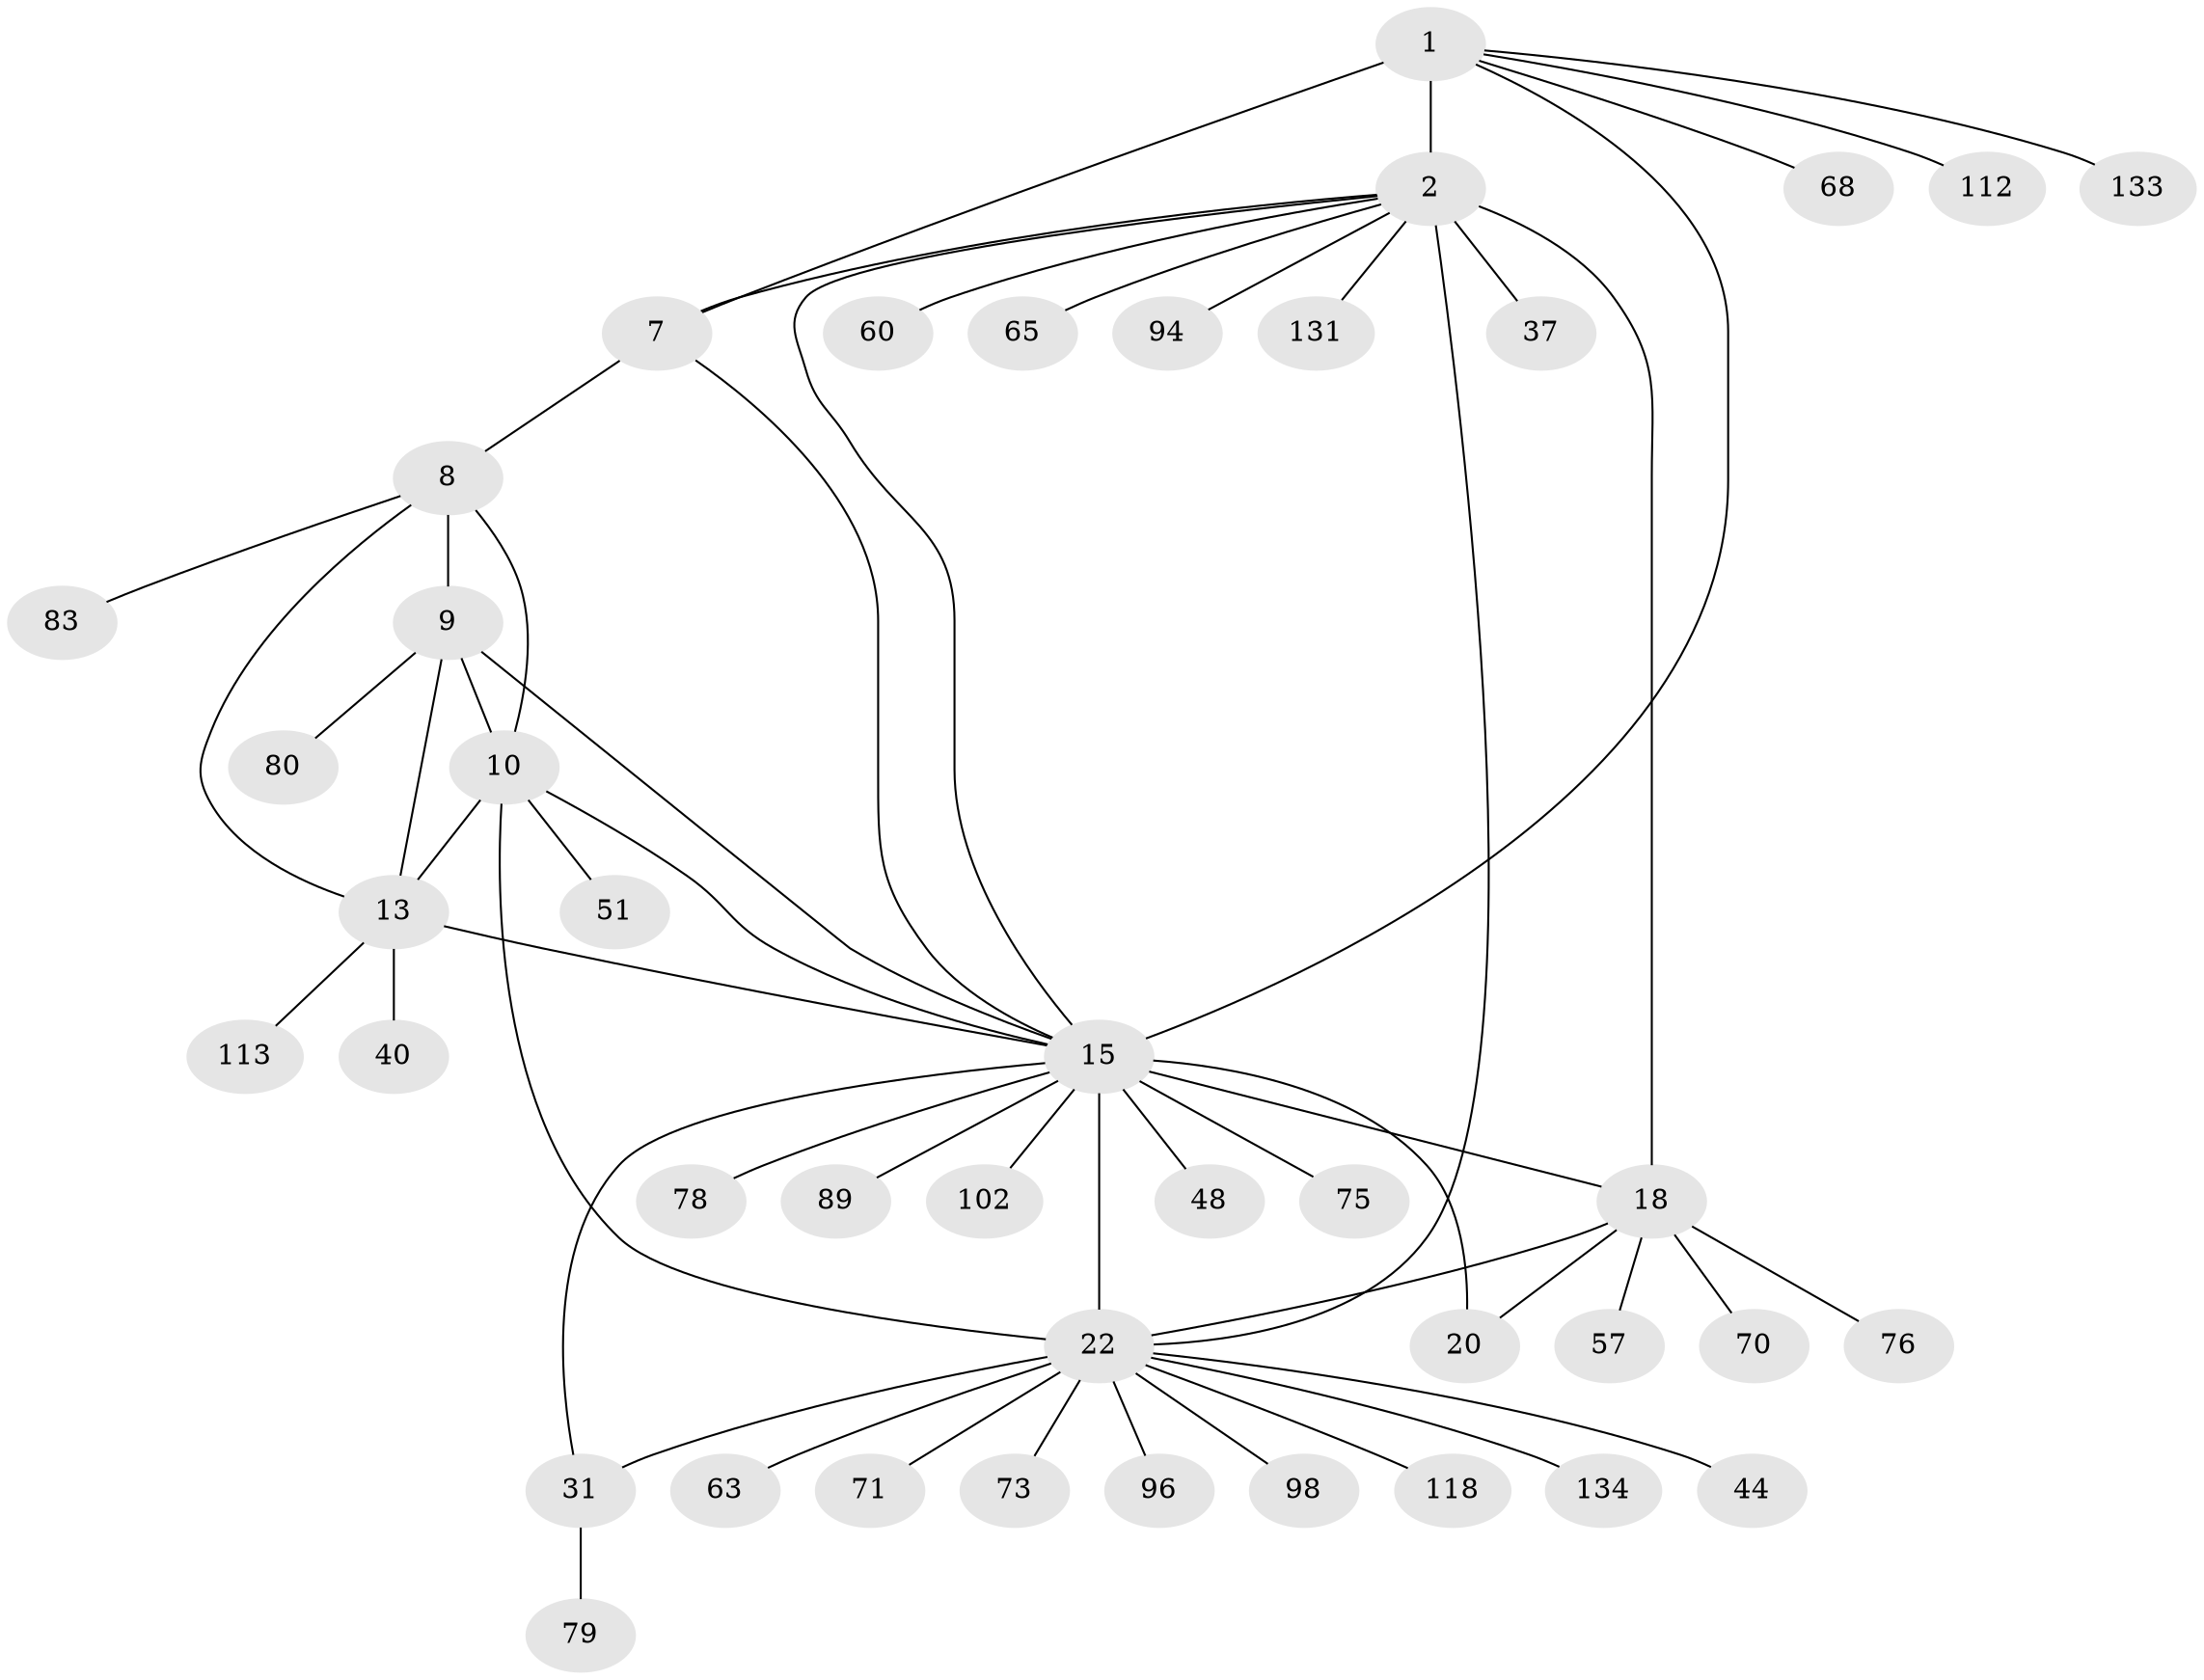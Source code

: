 // original degree distribution, {15: 0.007142857142857143, 11: 0.02142857142857143, 7: 0.03571428571428571, 9: 0.05714285714285714, 10: 0.02142857142857143, 8: 0.05714285714285714, 6: 0.02142857142857143, 13: 0.007142857142857143, 17: 0.007142857142857143, 14: 0.007142857142857143, 12: 0.014285714285714285, 2: 0.17857142857142858, 4: 0.014285714285714285, 1: 0.5428571428571428, 3: 0.007142857142857143}
// Generated by graph-tools (version 1.1) at 2025/19/03/04/25 18:19:43]
// undirected, 42 vertices, 56 edges
graph export_dot {
graph [start="1"]
  node [color=gray90,style=filled];
  1 [super="+4+109+115+117+120+123+124+81"];
  2 [super="+3+45"];
  7;
  8 [super="+43+114"];
  9 [super="+12+41"];
  10 [super="+11"];
  13;
  15 [super="+64+72+101+128+16+82+85+19+29"];
  18 [super="+47+91+42+56"];
  20 [super="+87+88+62"];
  22 [super="+23+121+140+59+25"];
  31 [super="+36+32+49"];
  37 [super="+93"];
  40;
  44;
  48;
  51;
  57 [super="+108"];
  60;
  63;
  65 [super="+126"];
  68 [super="+137"];
  70;
  71;
  73;
  75;
  76;
  78;
  79 [super="+104"];
  80;
  83;
  89;
  94;
  96;
  98;
  102;
  112;
  113;
  118;
  131;
  133;
  134;
  1 -- 2 [weight=8];
  1 -- 7 [weight=2];
  1 -- 15 [weight=3];
  1 -- 112;
  1 -- 68;
  1 -- 133;
  2 -- 7 [weight=4];
  2 -- 18 [weight=3];
  2 -- 37;
  2 -- 94;
  2 -- 131;
  2 -- 65;
  2 -- 22 [weight=2];
  2 -- 60;
  2 -- 15;
  7 -- 8;
  7 -- 15;
  8 -- 9 [weight=3];
  8 -- 10 [weight=2];
  8 -- 13;
  8 -- 83;
  9 -- 10 [weight=6];
  9 -- 13 [weight=3];
  9 -- 15;
  9 -- 80;
  10 -- 13 [weight=2];
  10 -- 51;
  10 -- 22 [weight=2];
  10 -- 15;
  13 -- 40;
  13 -- 113;
  13 -- 15;
  15 -- 18 [weight=5];
  15 -- 20 [weight=5];
  15 -- 102;
  15 -- 78;
  15 -- 48;
  15 -- 89;
  15 -- 31 [weight=9];
  15 -- 22 [weight=10];
  15 -- 75;
  18 -- 20;
  18 -- 57;
  18 -- 70;
  18 -- 76;
  18 -- 22;
  22 -- 134;
  22 -- 71;
  22 -- 73;
  22 -- 31 [weight=2];
  22 -- 96;
  22 -- 98;
  22 -- 118;
  22 -- 63;
  22 -- 44;
  31 -- 79;
}
